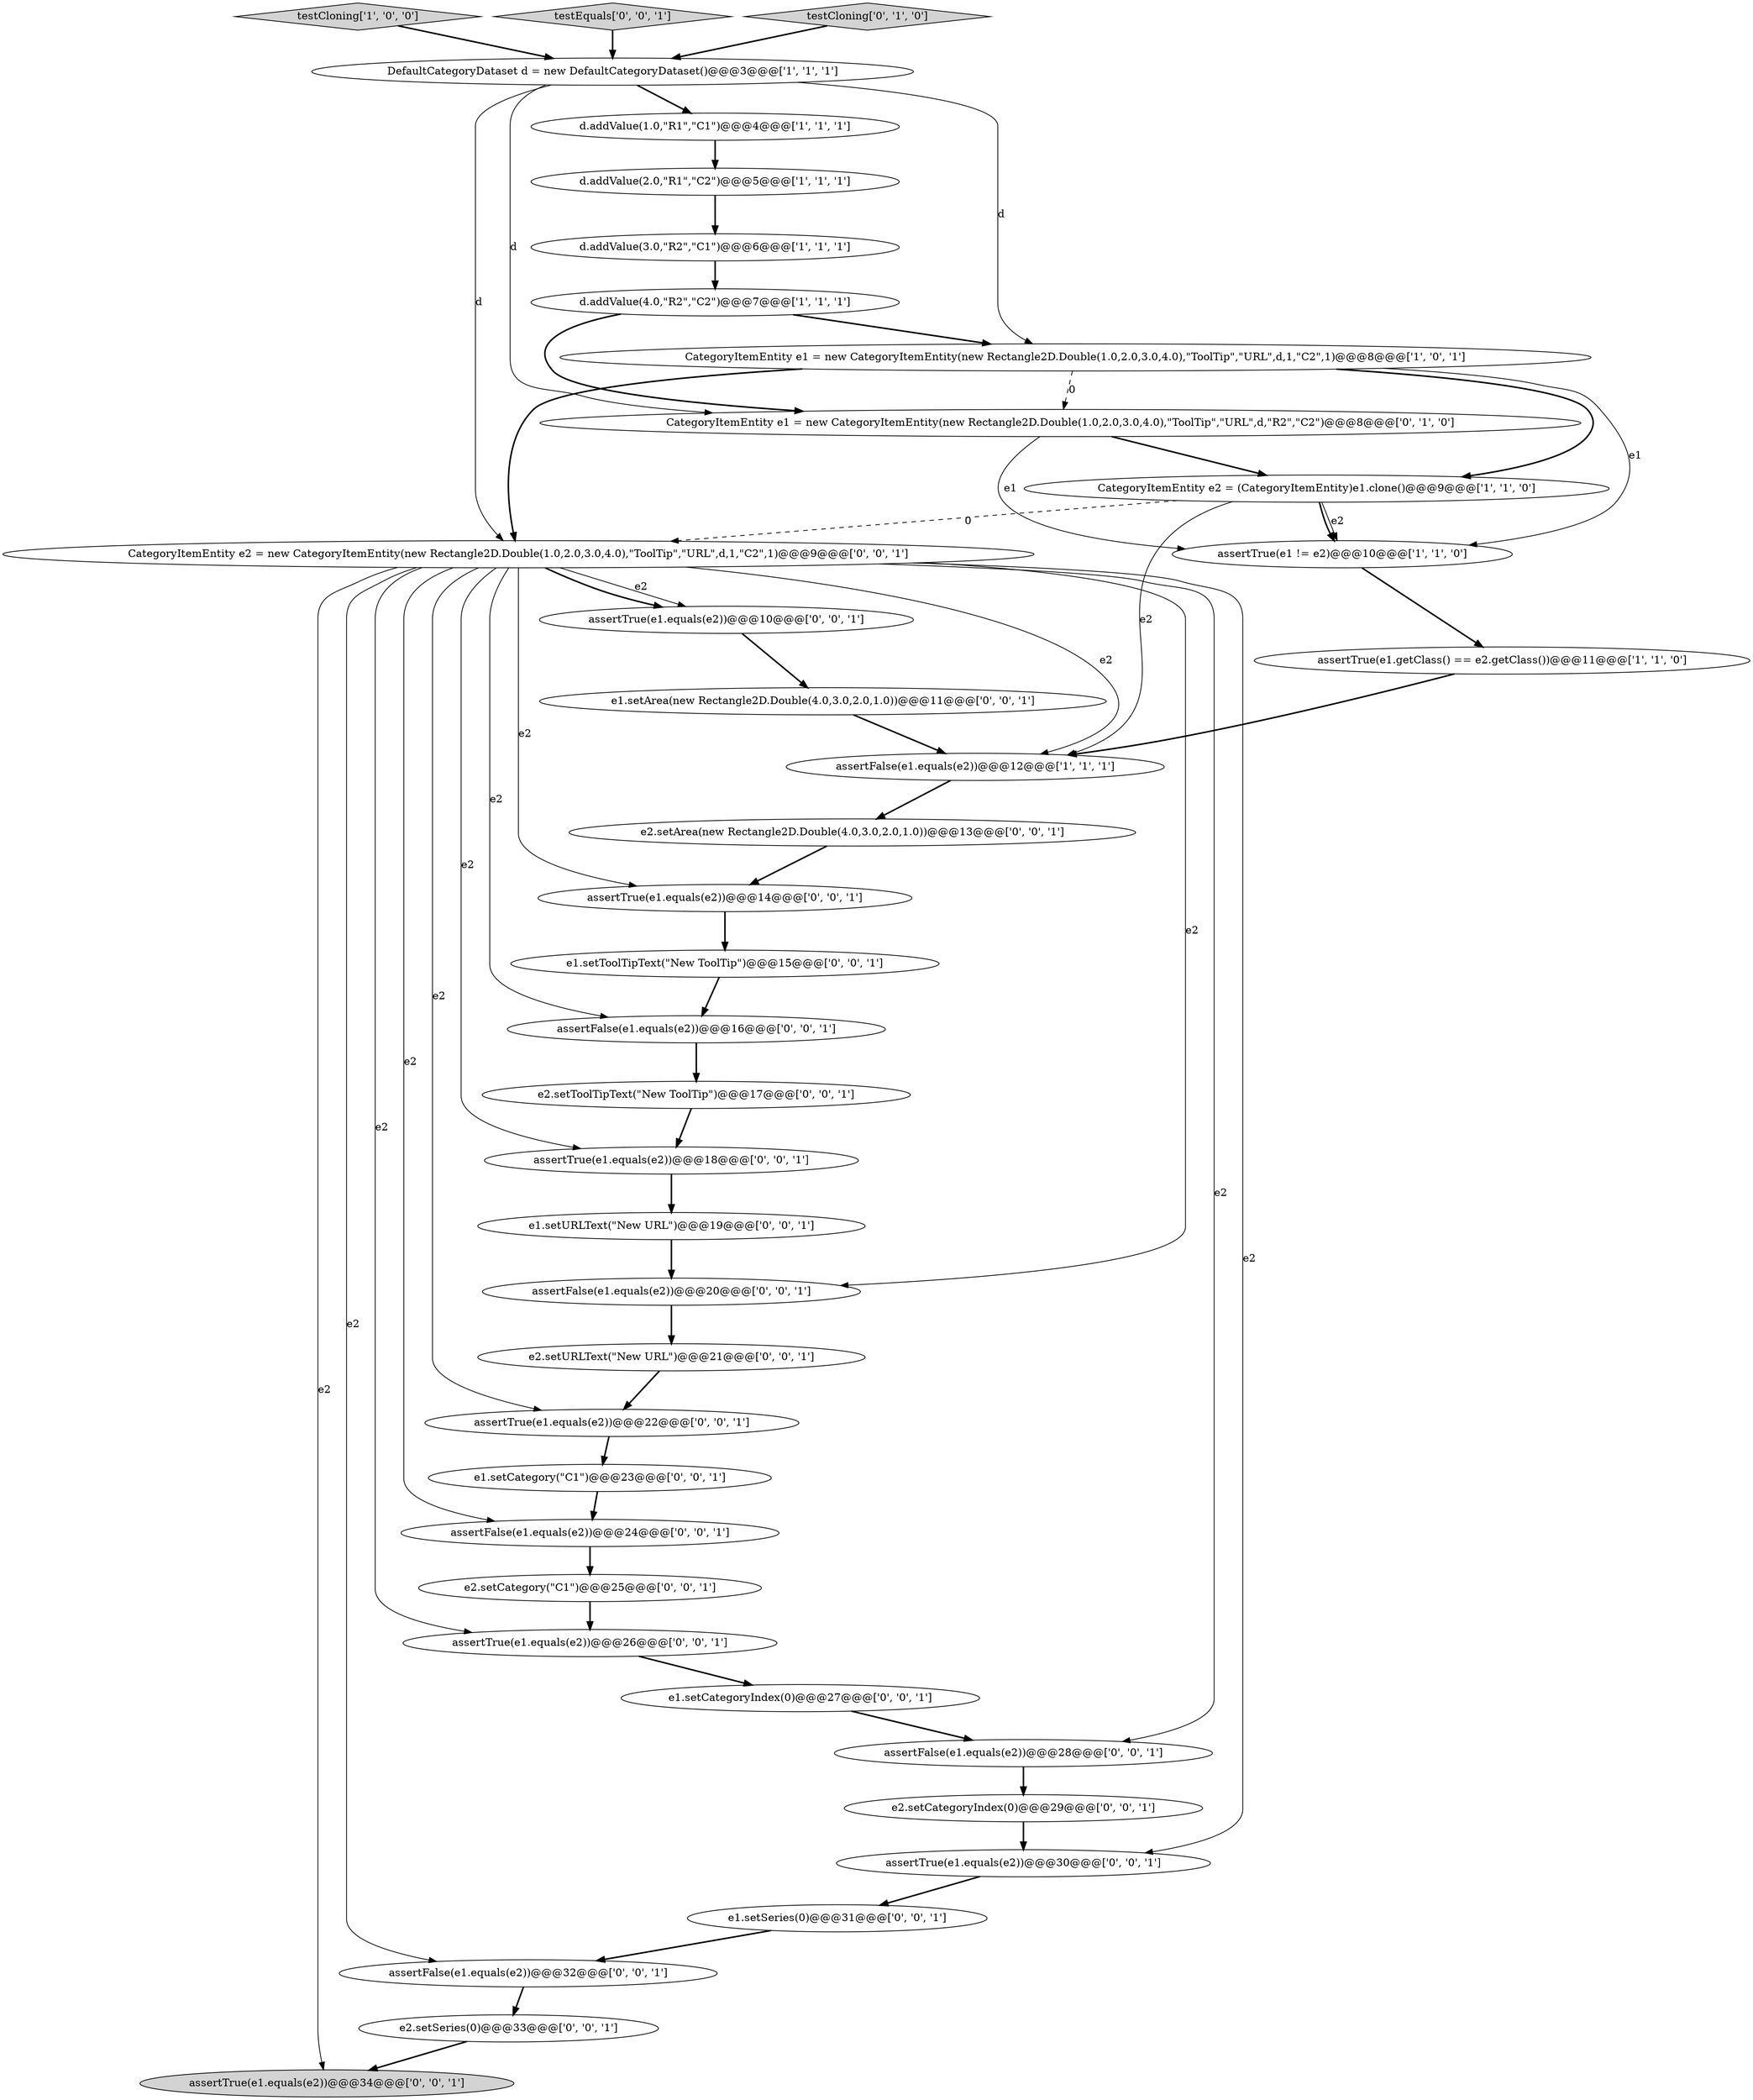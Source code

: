 digraph {
26 [style = filled, label = "assertFalse(e1.equals(e2))@@@32@@@['0', '0', '1']", fillcolor = white, shape = ellipse image = "AAA0AAABBB3BBB"];
2 [style = filled, label = "CategoryItemEntity e1 = new CategoryItemEntity(new Rectangle2D.Double(1.0,2.0,3.0,4.0),\"ToolTip\",\"URL\",d,1,\"C2\",1)@@@8@@@['1', '0', '1']", fillcolor = white, shape = ellipse image = "AAA0AAABBB1BBB"];
4 [style = filled, label = "CategoryItemEntity e2 = (CategoryItemEntity)e1.clone()@@@9@@@['1', '1', '0']", fillcolor = white, shape = ellipse image = "AAA0AAABBB1BBB"];
33 [style = filled, label = "e2.setCategory(\"C1\")@@@25@@@['0', '0', '1']", fillcolor = white, shape = ellipse image = "AAA0AAABBB3BBB"];
23 [style = filled, label = "assertTrue(e1.equals(e2))@@@10@@@['0', '0', '1']", fillcolor = white, shape = ellipse image = "AAA0AAABBB3BBB"];
6 [style = filled, label = "assertTrue(e1 != e2)@@@10@@@['1', '1', '0']", fillcolor = white, shape = ellipse image = "AAA0AAABBB1BBB"];
1 [style = filled, label = "d.addValue(4.0,\"R2\",\"C2\")@@@7@@@['1', '1', '1']", fillcolor = white, shape = ellipse image = "AAA0AAABBB1BBB"];
25 [style = filled, label = "assertTrue(e1.equals(e2))@@@22@@@['0', '0', '1']", fillcolor = white, shape = ellipse image = "AAA0AAABBB3BBB"];
22 [style = filled, label = "assertTrue(e1.equals(e2))@@@30@@@['0', '0', '1']", fillcolor = white, shape = ellipse image = "AAA0AAABBB3BBB"];
12 [style = filled, label = "CategoryItemEntity e1 = new CategoryItemEntity(new Rectangle2D.Double(1.0,2.0,3.0,4.0),\"ToolTip\",\"URL\",d,\"R2\",\"C2\")@@@8@@@['0', '1', '0']", fillcolor = white, shape = ellipse image = "AAA1AAABBB2BBB"];
10 [style = filled, label = "DefaultCategoryDataset d = new DefaultCategoryDataset()@@@3@@@['1', '1', '1']", fillcolor = white, shape = ellipse image = "AAA0AAABBB1BBB"];
5 [style = filled, label = "testCloning['1', '0', '0']", fillcolor = lightgray, shape = diamond image = "AAA0AAABBB1BBB"];
8 [style = filled, label = "d.addValue(2.0,\"R1\",\"C2\")@@@5@@@['1', '1', '1']", fillcolor = white, shape = ellipse image = "AAA0AAABBB1BBB"];
31 [style = filled, label = "e2.setURLText(\"New URL\")@@@21@@@['0', '0', '1']", fillcolor = white, shape = ellipse image = "AAA0AAABBB3BBB"];
19 [style = filled, label = "e1.setToolTipText(\"New ToolTip\")@@@15@@@['0', '0', '1']", fillcolor = white, shape = ellipse image = "AAA0AAABBB3BBB"];
27 [style = filled, label = "e1.setSeries(0)@@@31@@@['0', '0', '1']", fillcolor = white, shape = ellipse image = "AAA0AAABBB3BBB"];
30 [style = filled, label = "e1.setCategory(\"C1\")@@@23@@@['0', '0', '1']", fillcolor = white, shape = ellipse image = "AAA0AAABBB3BBB"];
20 [style = filled, label = "e1.setArea(new Rectangle2D.Double(4.0,3.0,2.0,1.0))@@@11@@@['0', '0', '1']", fillcolor = white, shape = ellipse image = "AAA0AAABBB3BBB"];
28 [style = filled, label = "e1.setURLText(\"New URL\")@@@19@@@['0', '0', '1']", fillcolor = white, shape = ellipse image = "AAA0AAABBB3BBB"];
35 [style = filled, label = "assertFalse(e1.equals(e2))@@@28@@@['0', '0', '1']", fillcolor = white, shape = ellipse image = "AAA0AAABBB3BBB"];
21 [style = filled, label = "assertTrue(e1.equals(e2))@@@18@@@['0', '0', '1']", fillcolor = white, shape = ellipse image = "AAA0AAABBB3BBB"];
24 [style = filled, label = "e2.setArea(new Rectangle2D.Double(4.0,3.0,2.0,1.0))@@@13@@@['0', '0', '1']", fillcolor = white, shape = ellipse image = "AAA0AAABBB3BBB"];
0 [style = filled, label = "assertTrue(e1.getClass() == e2.getClass())@@@11@@@['1', '1', '0']", fillcolor = white, shape = ellipse image = "AAA0AAABBB1BBB"];
15 [style = filled, label = "assertTrue(e1.equals(e2))@@@14@@@['0', '0', '1']", fillcolor = white, shape = ellipse image = "AAA0AAABBB3BBB"];
9 [style = filled, label = "assertFalse(e1.equals(e2))@@@12@@@['1', '1', '1']", fillcolor = white, shape = ellipse image = "AAA0AAABBB1BBB"];
17 [style = filled, label = "assertFalse(e1.equals(e2))@@@16@@@['0', '0', '1']", fillcolor = white, shape = ellipse image = "AAA0AAABBB3BBB"];
38 [style = filled, label = "assertFalse(e1.equals(e2))@@@24@@@['0', '0', '1']", fillcolor = white, shape = ellipse image = "AAA0AAABBB3BBB"];
18 [style = filled, label = "e1.setCategoryIndex(0)@@@27@@@['0', '0', '1']", fillcolor = white, shape = ellipse image = "AAA0AAABBB3BBB"];
16 [style = filled, label = "e2.setCategoryIndex(0)@@@29@@@['0', '0', '1']", fillcolor = white, shape = ellipse image = "AAA0AAABBB3BBB"];
7 [style = filled, label = "d.addValue(1.0,\"R1\",\"C1\")@@@4@@@['1', '1', '1']", fillcolor = white, shape = ellipse image = "AAA0AAABBB1BBB"];
14 [style = filled, label = "testEquals['0', '0', '1']", fillcolor = lightgray, shape = diamond image = "AAA0AAABBB3BBB"];
13 [style = filled, label = "assertFalse(e1.equals(e2))@@@20@@@['0', '0', '1']", fillcolor = white, shape = ellipse image = "AAA0AAABBB3BBB"];
29 [style = filled, label = "CategoryItemEntity e2 = new CategoryItemEntity(new Rectangle2D.Double(1.0,2.0,3.0,4.0),\"ToolTip\",\"URL\",d,1,\"C2\",1)@@@9@@@['0', '0', '1']", fillcolor = white, shape = ellipse image = "AAA0AAABBB3BBB"];
36 [style = filled, label = "e2.setSeries(0)@@@33@@@['0', '0', '1']", fillcolor = white, shape = ellipse image = "AAA0AAABBB3BBB"];
3 [style = filled, label = "d.addValue(3.0,\"R2\",\"C1\")@@@6@@@['1', '1', '1']", fillcolor = white, shape = ellipse image = "AAA0AAABBB1BBB"];
32 [style = filled, label = "assertTrue(e1.equals(e2))@@@26@@@['0', '0', '1']", fillcolor = white, shape = ellipse image = "AAA0AAABBB3BBB"];
11 [style = filled, label = "testCloning['0', '1', '0']", fillcolor = lightgray, shape = diamond image = "AAA0AAABBB2BBB"];
37 [style = filled, label = "assertTrue(e1.equals(e2))@@@34@@@['0', '0', '1']", fillcolor = lightgray, shape = ellipse image = "AAA0AAABBB3BBB"];
34 [style = filled, label = "e2.setToolTipText(\"New ToolTip\")@@@17@@@['0', '0', '1']", fillcolor = white, shape = ellipse image = "AAA0AAABBB3BBB"];
28->13 [style = bold, label=""];
4->6 [style = bold, label=""];
29->21 [style = solid, label="e2"];
4->29 [style = dashed, label="0"];
7->8 [style = bold, label=""];
36->37 [style = bold, label=""];
2->4 [style = bold, label=""];
26->36 [style = bold, label=""];
10->29 [style = solid, label="d"];
10->12 [style = solid, label="d"];
1->12 [style = bold, label=""];
29->38 [style = solid, label="e2"];
6->0 [style = bold, label=""];
12->4 [style = bold, label=""];
24->15 [style = bold, label=""];
0->9 [style = bold, label=""];
22->27 [style = bold, label=""];
29->23 [style = solid, label="e2"];
30->38 [style = bold, label=""];
15->19 [style = bold, label=""];
29->35 [style = solid, label="e2"];
13->31 [style = bold, label=""];
33->32 [style = bold, label=""];
16->22 [style = bold, label=""];
2->6 [style = solid, label="e1"];
5->10 [style = bold, label=""];
35->16 [style = bold, label=""];
4->6 [style = solid, label="e2"];
3->1 [style = bold, label=""];
8->3 [style = bold, label=""];
29->23 [style = bold, label=""];
32->18 [style = bold, label=""];
29->17 [style = solid, label="e2"];
29->37 [style = solid, label="e2"];
10->7 [style = bold, label=""];
9->24 [style = bold, label=""];
11->10 [style = bold, label=""];
2->29 [style = bold, label=""];
29->9 [style = solid, label="e2"];
29->22 [style = solid, label="e2"];
12->6 [style = solid, label="e1"];
23->20 [style = bold, label=""];
19->17 [style = bold, label=""];
27->26 [style = bold, label=""];
29->26 [style = solid, label="e2"];
29->25 [style = solid, label="e2"];
38->33 [style = bold, label=""];
20->9 [style = bold, label=""];
17->34 [style = bold, label=""];
29->15 [style = solid, label="e2"];
14->10 [style = bold, label=""];
4->9 [style = solid, label="e2"];
10->2 [style = solid, label="d"];
25->30 [style = bold, label=""];
34->21 [style = bold, label=""];
1->2 [style = bold, label=""];
18->35 [style = bold, label=""];
31->25 [style = bold, label=""];
21->28 [style = bold, label=""];
29->13 [style = solid, label="e2"];
2->12 [style = dashed, label="0"];
29->32 [style = solid, label="e2"];
}
